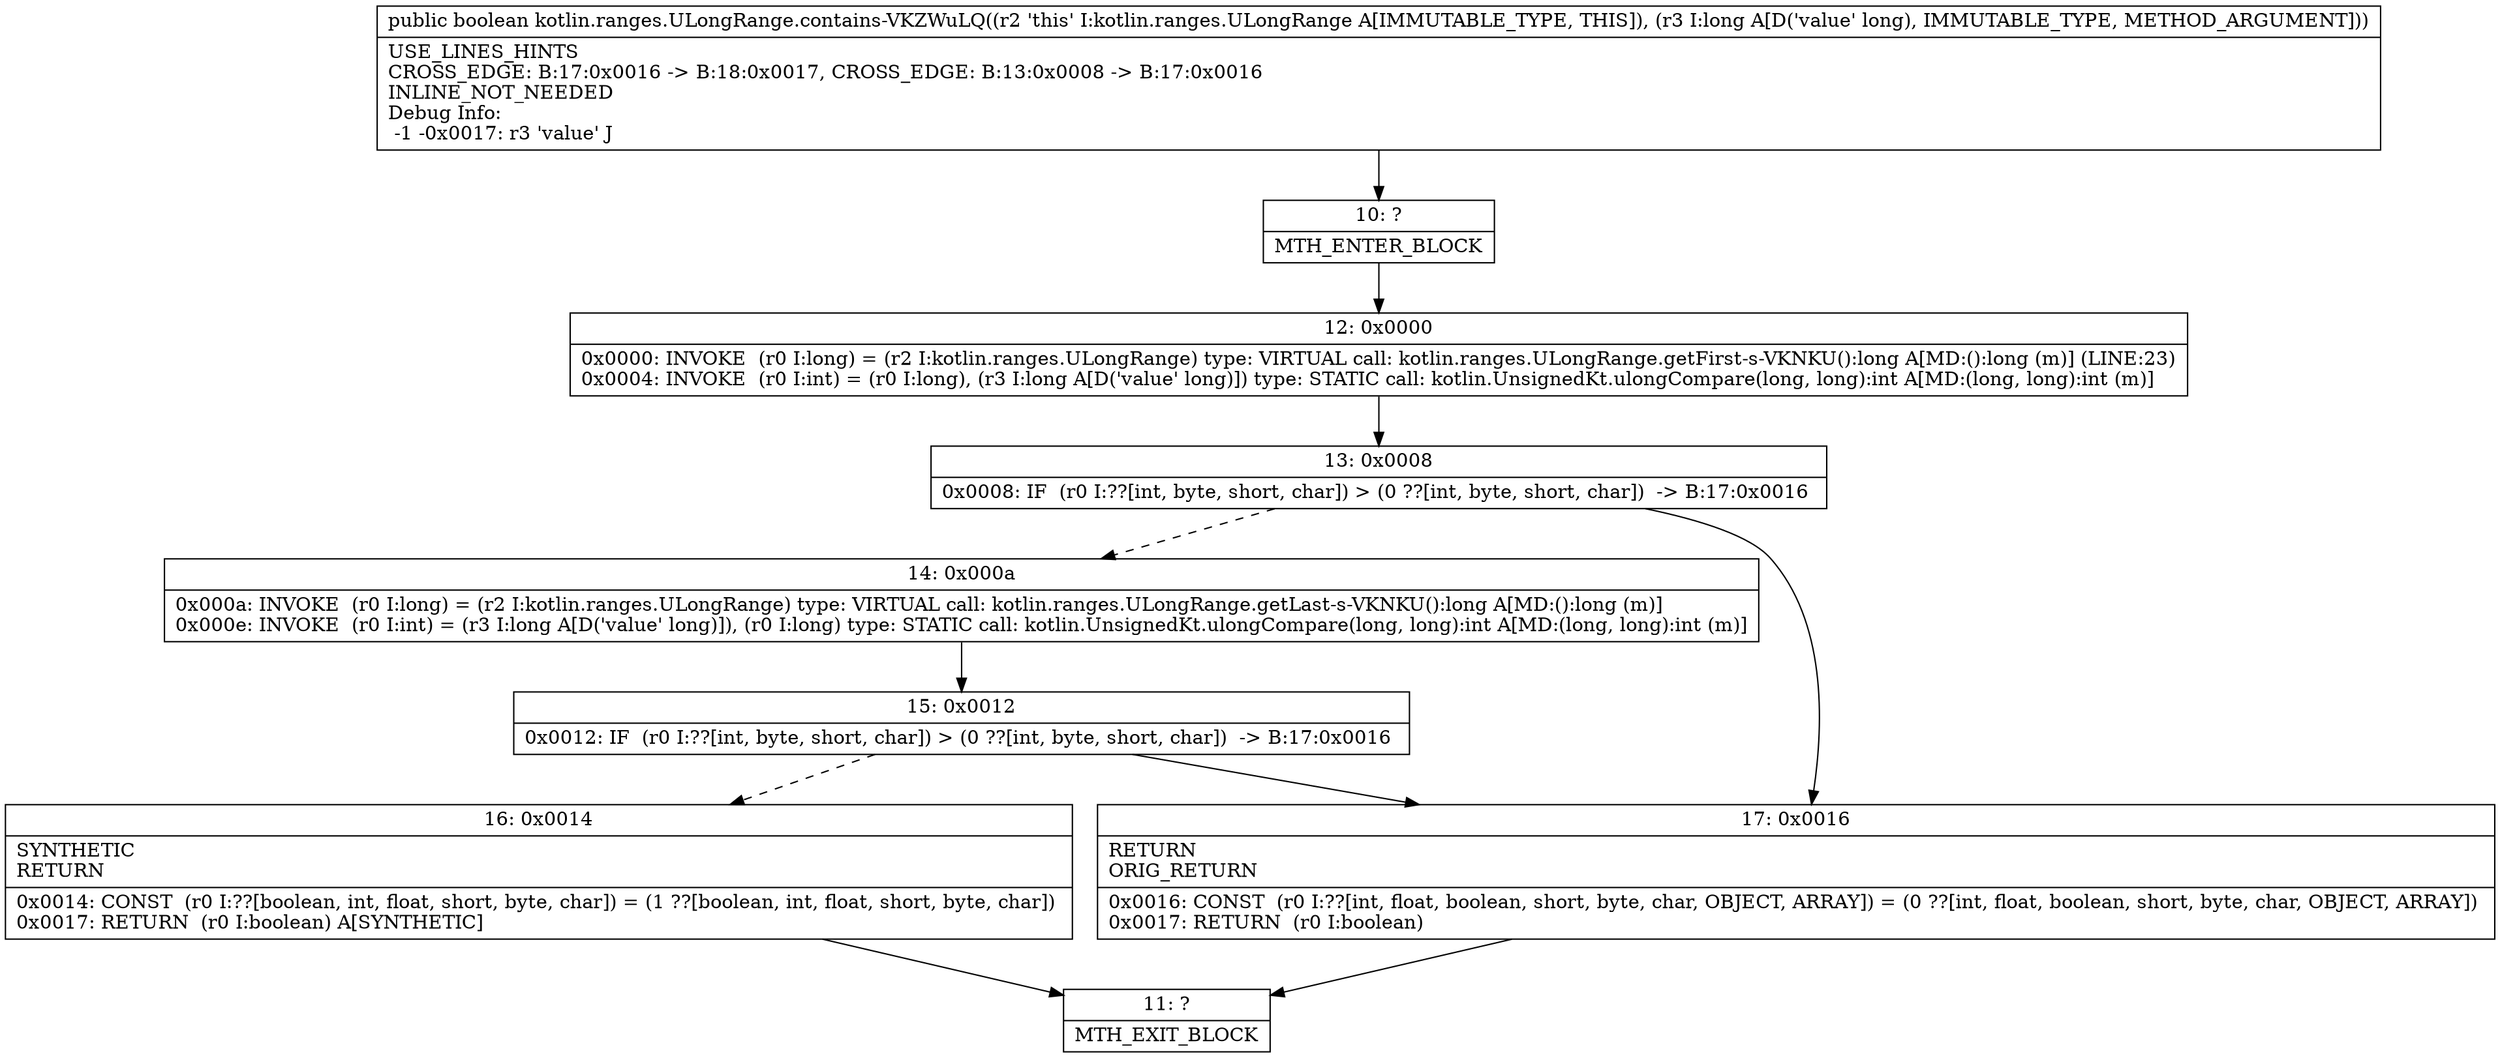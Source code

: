 digraph "CFG forkotlin.ranges.ULongRange.contains\-VKZWuLQ(J)Z" {
Node_10 [shape=record,label="{10\:\ ?|MTH_ENTER_BLOCK\l}"];
Node_12 [shape=record,label="{12\:\ 0x0000|0x0000: INVOKE  (r0 I:long) = (r2 I:kotlin.ranges.ULongRange) type: VIRTUAL call: kotlin.ranges.ULongRange.getFirst\-s\-VKNKU():long A[MD:():long (m)] (LINE:23)\l0x0004: INVOKE  (r0 I:int) = (r0 I:long), (r3 I:long A[D('value' long)]) type: STATIC call: kotlin.UnsignedKt.ulongCompare(long, long):int A[MD:(long, long):int (m)]\l}"];
Node_13 [shape=record,label="{13\:\ 0x0008|0x0008: IF  (r0 I:??[int, byte, short, char]) \> (0 ??[int, byte, short, char])  \-\> B:17:0x0016 \l}"];
Node_14 [shape=record,label="{14\:\ 0x000a|0x000a: INVOKE  (r0 I:long) = (r2 I:kotlin.ranges.ULongRange) type: VIRTUAL call: kotlin.ranges.ULongRange.getLast\-s\-VKNKU():long A[MD:():long (m)]\l0x000e: INVOKE  (r0 I:int) = (r3 I:long A[D('value' long)]), (r0 I:long) type: STATIC call: kotlin.UnsignedKt.ulongCompare(long, long):int A[MD:(long, long):int (m)]\l}"];
Node_15 [shape=record,label="{15\:\ 0x0012|0x0012: IF  (r0 I:??[int, byte, short, char]) \> (0 ??[int, byte, short, char])  \-\> B:17:0x0016 \l}"];
Node_16 [shape=record,label="{16\:\ 0x0014|SYNTHETIC\lRETURN\l|0x0014: CONST  (r0 I:??[boolean, int, float, short, byte, char]) = (1 ??[boolean, int, float, short, byte, char]) \l0x0017: RETURN  (r0 I:boolean) A[SYNTHETIC]\l}"];
Node_11 [shape=record,label="{11\:\ ?|MTH_EXIT_BLOCK\l}"];
Node_17 [shape=record,label="{17\:\ 0x0016|RETURN\lORIG_RETURN\l|0x0016: CONST  (r0 I:??[int, float, boolean, short, byte, char, OBJECT, ARRAY]) = (0 ??[int, float, boolean, short, byte, char, OBJECT, ARRAY]) \l0x0017: RETURN  (r0 I:boolean) \l}"];
MethodNode[shape=record,label="{public boolean kotlin.ranges.ULongRange.contains\-VKZWuLQ((r2 'this' I:kotlin.ranges.ULongRange A[IMMUTABLE_TYPE, THIS]), (r3 I:long A[D('value' long), IMMUTABLE_TYPE, METHOD_ARGUMENT]))  | USE_LINES_HINTS\lCROSS_EDGE: B:17:0x0016 \-\> B:18:0x0017, CROSS_EDGE: B:13:0x0008 \-\> B:17:0x0016\lINLINE_NOT_NEEDED\lDebug Info:\l  \-1 \-0x0017: r3 'value' J\l}"];
MethodNode -> Node_10;Node_10 -> Node_12;
Node_12 -> Node_13;
Node_13 -> Node_14[style=dashed];
Node_13 -> Node_17;
Node_14 -> Node_15;
Node_15 -> Node_16[style=dashed];
Node_15 -> Node_17;
Node_16 -> Node_11;
Node_17 -> Node_11;
}

